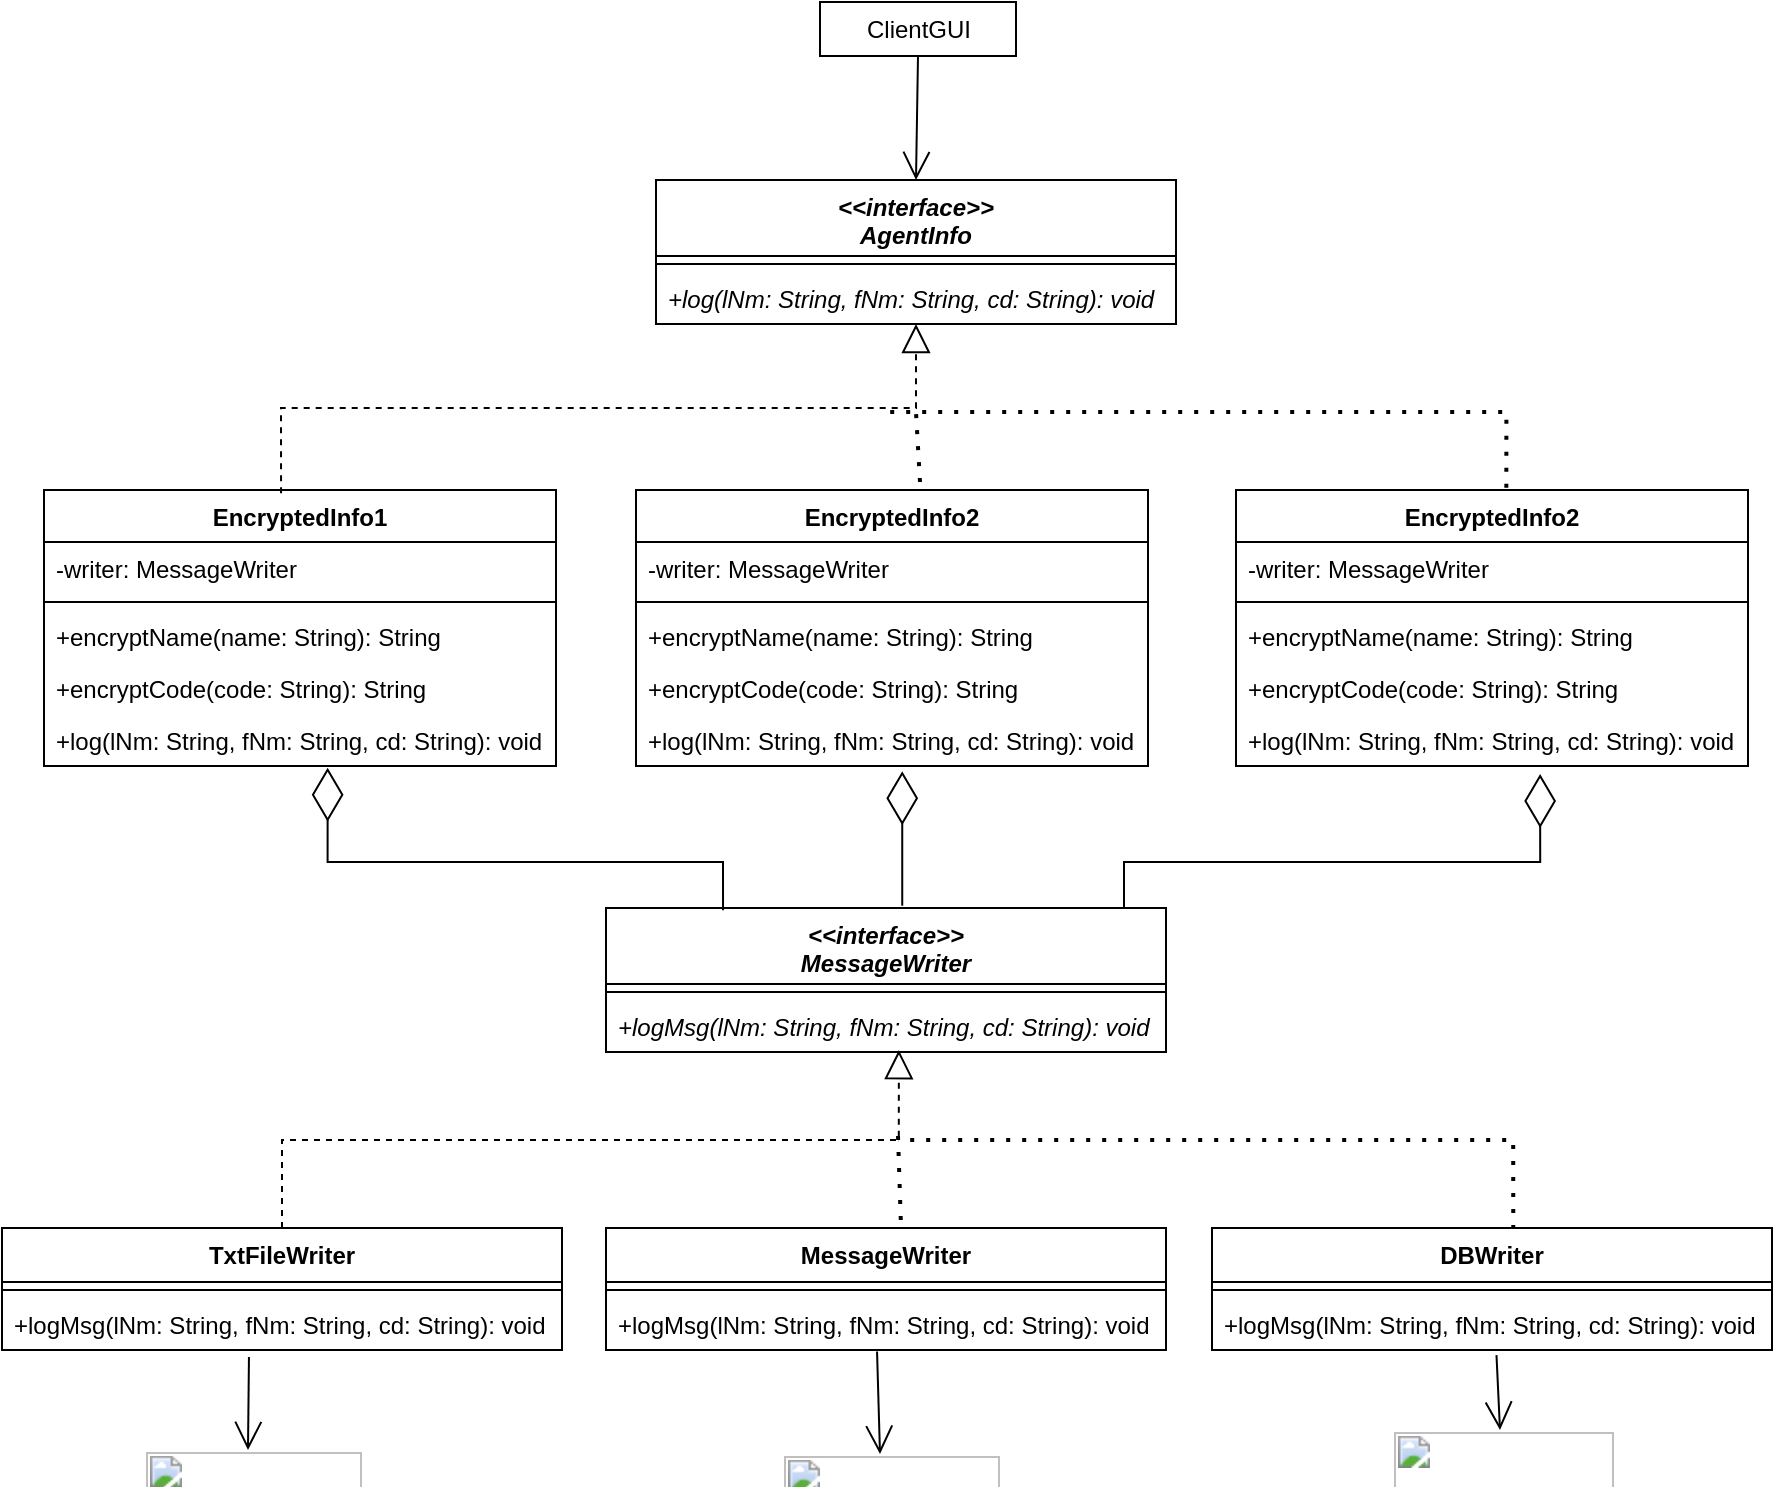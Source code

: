 <mxfile version="20.8.16" type="device"><diagram name="第 1 页" id="Ke1sdG5wKDXlv5aGzq-C"><mxGraphModel dx="1221" dy="823" grid="0" gridSize="10" guides="0" tooltips="1" connect="1" arrows="1" fold="1" page="1" pageScale="1" pageWidth="827" pageHeight="1169" math="0" shadow="0"><root><mxCell id="0"/><mxCell id="1" parent="0"/><mxCell id="4xnxgD5olaLOz2rR2DkE-2" value="&lt;&lt;interface&gt;&gt;&#10;AgentInfo" style="swimlane;fontStyle=3;align=center;verticalAlign=top;childLayout=stackLayout;horizontal=1;startSize=38;horizontalStack=0;resizeParent=1;resizeParentMax=0;resizeLast=0;collapsible=1;marginBottom=0;" vertex="1" parent="1"><mxGeometry x="334" y="252" width="260" height="72" as="geometry"/></mxCell><mxCell id="4xnxgD5olaLOz2rR2DkE-4" value="" style="line;strokeWidth=1;fillColor=none;align=left;verticalAlign=middle;spacingTop=-1;spacingLeft=3;spacingRight=3;rotatable=0;labelPosition=right;points=[];portConstraint=eastwest;strokeColor=inherit;" vertex="1" parent="4xnxgD5olaLOz2rR2DkE-2"><mxGeometry y="38" width="260" height="8" as="geometry"/></mxCell><mxCell id="4xnxgD5olaLOz2rR2DkE-5" value="+log(lNm: String, fNm: String, cd: String): void" style="text;strokeColor=none;fillColor=none;align=left;verticalAlign=top;spacingLeft=4;spacingRight=4;overflow=hidden;rotatable=0;points=[[0,0.5],[1,0.5]];portConstraint=eastwest;fontStyle=2" vertex="1" parent="4xnxgD5olaLOz2rR2DkE-2"><mxGeometry y="46" width="260" height="26" as="geometry"/></mxCell><mxCell id="4xnxgD5olaLOz2rR2DkE-6" value="ClientGUI" style="html=1;" vertex="1" parent="1"><mxGeometry x="416" y="163" width="98" height="27" as="geometry"/></mxCell><mxCell id="4xnxgD5olaLOz2rR2DkE-7" value="EncryptedInfo1" style="swimlane;fontStyle=1;align=center;verticalAlign=top;childLayout=stackLayout;horizontal=1;startSize=26;horizontalStack=0;resizeParent=1;resizeParentMax=0;resizeLast=0;collapsible=1;marginBottom=0;" vertex="1" parent="1"><mxGeometry x="28" y="407" width="256" height="138" as="geometry"/></mxCell><mxCell id="4xnxgD5olaLOz2rR2DkE-8" value="-writer: MessageWriter" style="text;strokeColor=none;fillColor=none;align=left;verticalAlign=top;spacingLeft=4;spacingRight=4;overflow=hidden;rotatable=0;points=[[0,0.5],[1,0.5]];portConstraint=eastwest;" vertex="1" parent="4xnxgD5olaLOz2rR2DkE-7"><mxGeometry y="26" width="256" height="26" as="geometry"/></mxCell><mxCell id="4xnxgD5olaLOz2rR2DkE-9" value="" style="line;strokeWidth=1;fillColor=none;align=left;verticalAlign=middle;spacingTop=-1;spacingLeft=3;spacingRight=3;rotatable=0;labelPosition=right;points=[];portConstraint=eastwest;strokeColor=inherit;" vertex="1" parent="4xnxgD5olaLOz2rR2DkE-7"><mxGeometry y="52" width="256" height="8" as="geometry"/></mxCell><mxCell id="4xnxgD5olaLOz2rR2DkE-10" value="+encryptName(name: String): String" style="text;strokeColor=none;fillColor=none;align=left;verticalAlign=top;spacingLeft=4;spacingRight=4;overflow=hidden;rotatable=0;points=[[0,0.5],[1,0.5]];portConstraint=eastwest;" vertex="1" parent="4xnxgD5olaLOz2rR2DkE-7"><mxGeometry y="60" width="256" height="26" as="geometry"/></mxCell><mxCell id="4xnxgD5olaLOz2rR2DkE-11" value="+encryptCode(code: String): String" style="text;strokeColor=none;fillColor=none;align=left;verticalAlign=top;spacingLeft=4;spacingRight=4;overflow=hidden;rotatable=0;points=[[0,0.5],[1,0.5]];portConstraint=eastwest;" vertex="1" parent="4xnxgD5olaLOz2rR2DkE-7"><mxGeometry y="86" width="256" height="26" as="geometry"/></mxCell><mxCell id="4xnxgD5olaLOz2rR2DkE-12" value="+log(lNm: String, fNm: String, cd: String): void" style="text;strokeColor=none;fillColor=none;align=left;verticalAlign=top;spacingLeft=4;spacingRight=4;overflow=hidden;rotatable=0;points=[[0,0.5],[1,0.5]];portConstraint=eastwest;" vertex="1" parent="4xnxgD5olaLOz2rR2DkE-7"><mxGeometry y="112" width="256" height="26" as="geometry"/></mxCell><mxCell id="4xnxgD5olaLOz2rR2DkE-13" value="EncryptedInfo2" style="swimlane;fontStyle=1;align=center;verticalAlign=top;childLayout=stackLayout;horizontal=1;startSize=26;horizontalStack=0;resizeParent=1;resizeParentMax=0;resizeLast=0;collapsible=1;marginBottom=0;" vertex="1" parent="1"><mxGeometry x="624" y="407" width="256" height="138" as="geometry"/></mxCell><mxCell id="4xnxgD5olaLOz2rR2DkE-14" value="-writer: MessageWriter" style="text;strokeColor=none;fillColor=none;align=left;verticalAlign=top;spacingLeft=4;spacingRight=4;overflow=hidden;rotatable=0;points=[[0,0.5],[1,0.5]];portConstraint=eastwest;" vertex="1" parent="4xnxgD5olaLOz2rR2DkE-13"><mxGeometry y="26" width="256" height="26" as="geometry"/></mxCell><mxCell id="4xnxgD5olaLOz2rR2DkE-15" value="" style="line;strokeWidth=1;fillColor=none;align=left;verticalAlign=middle;spacingTop=-1;spacingLeft=3;spacingRight=3;rotatable=0;labelPosition=right;points=[];portConstraint=eastwest;strokeColor=inherit;" vertex="1" parent="4xnxgD5olaLOz2rR2DkE-13"><mxGeometry y="52" width="256" height="8" as="geometry"/></mxCell><mxCell id="4xnxgD5olaLOz2rR2DkE-16" value="+encryptName(name: String): String" style="text;strokeColor=none;fillColor=none;align=left;verticalAlign=top;spacingLeft=4;spacingRight=4;overflow=hidden;rotatable=0;points=[[0,0.5],[1,0.5]];portConstraint=eastwest;" vertex="1" parent="4xnxgD5olaLOz2rR2DkE-13"><mxGeometry y="60" width="256" height="26" as="geometry"/></mxCell><mxCell id="4xnxgD5olaLOz2rR2DkE-17" value="+encryptCode(code: String): String" style="text;strokeColor=none;fillColor=none;align=left;verticalAlign=top;spacingLeft=4;spacingRight=4;overflow=hidden;rotatable=0;points=[[0,0.5],[1,0.5]];portConstraint=eastwest;" vertex="1" parent="4xnxgD5olaLOz2rR2DkE-13"><mxGeometry y="86" width="256" height="26" as="geometry"/></mxCell><mxCell id="4xnxgD5olaLOz2rR2DkE-18" value="+log(lNm: String, fNm: String, cd: String): void" style="text;strokeColor=none;fillColor=none;align=left;verticalAlign=top;spacingLeft=4;spacingRight=4;overflow=hidden;rotatable=0;points=[[0,0.5],[1,0.5]];portConstraint=eastwest;" vertex="1" parent="4xnxgD5olaLOz2rR2DkE-13"><mxGeometry y="112" width="256" height="26" as="geometry"/></mxCell><mxCell id="4xnxgD5olaLOz2rR2DkE-19" value="EncryptedInfo2" style="swimlane;fontStyle=1;align=center;verticalAlign=top;childLayout=stackLayout;horizontal=1;startSize=26;horizontalStack=0;resizeParent=1;resizeParentMax=0;resizeLast=0;collapsible=1;marginBottom=0;" vertex="1" parent="1"><mxGeometry x="324" y="407" width="256" height="138" as="geometry"/></mxCell><mxCell id="4xnxgD5olaLOz2rR2DkE-20" value="-writer: MessageWriter" style="text;strokeColor=none;fillColor=none;align=left;verticalAlign=top;spacingLeft=4;spacingRight=4;overflow=hidden;rotatable=0;points=[[0,0.5],[1,0.5]];portConstraint=eastwest;" vertex="1" parent="4xnxgD5olaLOz2rR2DkE-19"><mxGeometry y="26" width="256" height="26" as="geometry"/></mxCell><mxCell id="4xnxgD5olaLOz2rR2DkE-21" value="" style="line;strokeWidth=1;fillColor=none;align=left;verticalAlign=middle;spacingTop=-1;spacingLeft=3;spacingRight=3;rotatable=0;labelPosition=right;points=[];portConstraint=eastwest;strokeColor=inherit;" vertex="1" parent="4xnxgD5olaLOz2rR2DkE-19"><mxGeometry y="52" width="256" height="8" as="geometry"/></mxCell><mxCell id="4xnxgD5olaLOz2rR2DkE-22" value="+encryptName(name: String): String" style="text;strokeColor=none;fillColor=none;align=left;verticalAlign=top;spacingLeft=4;spacingRight=4;overflow=hidden;rotatable=0;points=[[0,0.5],[1,0.5]];portConstraint=eastwest;" vertex="1" parent="4xnxgD5olaLOz2rR2DkE-19"><mxGeometry y="60" width="256" height="26" as="geometry"/></mxCell><mxCell id="4xnxgD5olaLOz2rR2DkE-23" value="+encryptCode(code: String): String" style="text;strokeColor=none;fillColor=none;align=left;verticalAlign=top;spacingLeft=4;spacingRight=4;overflow=hidden;rotatable=0;points=[[0,0.5],[1,0.5]];portConstraint=eastwest;" vertex="1" parent="4xnxgD5olaLOz2rR2DkE-19"><mxGeometry y="86" width="256" height="26" as="geometry"/></mxCell><mxCell id="4xnxgD5olaLOz2rR2DkE-24" value="+log(lNm: String, fNm: String, cd: String): void" style="text;strokeColor=none;fillColor=none;align=left;verticalAlign=top;spacingLeft=4;spacingRight=4;overflow=hidden;rotatable=0;points=[[0,0.5],[1,0.5]];portConstraint=eastwest;" vertex="1" parent="4xnxgD5olaLOz2rR2DkE-19"><mxGeometry y="112" width="256" height="26" as="geometry"/></mxCell><mxCell id="4xnxgD5olaLOz2rR2DkE-25" value="&lt;&lt;interface&gt;&gt;&#10;MessageWriter" style="swimlane;fontStyle=3;align=center;verticalAlign=top;childLayout=stackLayout;horizontal=1;startSize=38;horizontalStack=0;resizeParent=1;resizeParentMax=0;resizeLast=0;collapsible=1;marginBottom=0;" vertex="1" parent="1"><mxGeometry x="309" y="616" width="280" height="72" as="geometry"/></mxCell><mxCell id="4xnxgD5olaLOz2rR2DkE-26" value="" style="line;strokeWidth=1;fillColor=none;align=left;verticalAlign=middle;spacingTop=-1;spacingLeft=3;spacingRight=3;rotatable=0;labelPosition=right;points=[];portConstraint=eastwest;strokeColor=inherit;" vertex="1" parent="4xnxgD5olaLOz2rR2DkE-25"><mxGeometry y="38" width="280" height="8" as="geometry"/></mxCell><mxCell id="4xnxgD5olaLOz2rR2DkE-27" value="+logMsg(lNm: String, fNm: String, cd: String): void" style="text;strokeColor=none;fillColor=none;align=left;verticalAlign=top;spacingLeft=4;spacingRight=4;overflow=hidden;rotatable=0;points=[[0,0.5],[1,0.5]];portConstraint=eastwest;fontStyle=2" vertex="1" parent="4xnxgD5olaLOz2rR2DkE-25"><mxGeometry y="46" width="280" height="26" as="geometry"/></mxCell><mxCell id="4xnxgD5olaLOz2rR2DkE-28" value="MessageWriter" style="swimlane;fontStyle=1;align=center;verticalAlign=top;childLayout=stackLayout;horizontal=1;startSize=27;horizontalStack=0;resizeParent=1;resizeParentMax=0;resizeLast=0;collapsible=1;marginBottom=0;" vertex="1" parent="1"><mxGeometry x="309" y="776" width="280" height="61" as="geometry"/></mxCell><mxCell id="4xnxgD5olaLOz2rR2DkE-29" value="" style="line;strokeWidth=1;fillColor=none;align=left;verticalAlign=middle;spacingTop=-1;spacingLeft=3;spacingRight=3;rotatable=0;labelPosition=right;points=[];portConstraint=eastwest;strokeColor=inherit;" vertex="1" parent="4xnxgD5olaLOz2rR2DkE-28"><mxGeometry y="27" width="280" height="8" as="geometry"/></mxCell><mxCell id="4xnxgD5olaLOz2rR2DkE-30" value="+logMsg(lNm: String, fNm: String, cd: String): void" style="text;strokeColor=none;fillColor=none;align=left;verticalAlign=top;spacingLeft=4;spacingRight=4;overflow=hidden;rotatable=0;points=[[0,0.5],[1,0.5]];portConstraint=eastwest;" vertex="1" parent="4xnxgD5olaLOz2rR2DkE-28"><mxGeometry y="35" width="280" height="26" as="geometry"/></mxCell><mxCell id="4xnxgD5olaLOz2rR2DkE-31" value="TxtFileWriter" style="swimlane;fontStyle=1;align=center;verticalAlign=top;childLayout=stackLayout;horizontal=1;startSize=27;horizontalStack=0;resizeParent=1;resizeParentMax=0;resizeLast=0;collapsible=1;marginBottom=0;" vertex="1" parent="1"><mxGeometry x="7" y="776" width="280" height="61" as="geometry"/></mxCell><mxCell id="4xnxgD5olaLOz2rR2DkE-32" value="" style="line;strokeWidth=1;fillColor=none;align=left;verticalAlign=middle;spacingTop=-1;spacingLeft=3;spacingRight=3;rotatable=0;labelPosition=right;points=[];portConstraint=eastwest;strokeColor=inherit;" vertex="1" parent="4xnxgD5olaLOz2rR2DkE-31"><mxGeometry y="27" width="280" height="8" as="geometry"/></mxCell><mxCell id="4xnxgD5olaLOz2rR2DkE-33" value="+logMsg(lNm: String, fNm: String, cd: String): void" style="text;strokeColor=none;fillColor=none;align=left;verticalAlign=top;spacingLeft=4;spacingRight=4;overflow=hidden;rotatable=0;points=[[0,0.5],[1,0.5]];portConstraint=eastwest;" vertex="1" parent="4xnxgD5olaLOz2rR2DkE-31"><mxGeometry y="35" width="280" height="26" as="geometry"/></mxCell><mxCell id="4xnxgD5olaLOz2rR2DkE-37" value="DBWriter" style="swimlane;fontStyle=1;align=center;verticalAlign=top;childLayout=stackLayout;horizontal=1;startSize=27;horizontalStack=0;resizeParent=1;resizeParentMax=0;resizeLast=0;collapsible=1;marginBottom=0;" vertex="1" parent="1"><mxGeometry x="612" y="776" width="280" height="61" as="geometry"/></mxCell><mxCell id="4xnxgD5olaLOz2rR2DkE-38" value="" style="line;strokeWidth=1;fillColor=none;align=left;verticalAlign=middle;spacingTop=-1;spacingLeft=3;spacingRight=3;rotatable=0;labelPosition=right;points=[];portConstraint=eastwest;strokeColor=inherit;" vertex="1" parent="4xnxgD5olaLOz2rR2DkE-37"><mxGeometry y="27" width="280" height="8" as="geometry"/></mxCell><mxCell id="4xnxgD5olaLOz2rR2DkE-39" value="+logMsg(lNm: String, fNm: String, cd: String): void" style="text;strokeColor=none;fillColor=none;align=left;verticalAlign=top;spacingLeft=4;spacingRight=4;overflow=hidden;rotatable=0;points=[[0,0.5],[1,0.5]];portConstraint=eastwest;" vertex="1" parent="4xnxgD5olaLOz2rR2DkE-37"><mxGeometry y="35" width="280" height="26" as="geometry"/></mxCell><mxCell id="4xnxgD5olaLOz2rR2DkE-41" value="&lt;p class=&quot;MsoNormal&quot;&gt;&lt;span style=&quot;position:absolute;z-index:1;margin-left:0.0px;&#10;margin-top:0.0px;width:108.0px;height:33.0px;&quot;&gt;&lt;img src=&quot;file:///C:\Users\a\AppData\Local\Temp\ksohtml23432\wps1.png&quot; height=&quot;33&quot; width=&quot;108&quot;&gt;&lt;/span&gt;&lt;/p&gt;" style="text;whiteSpace=wrap;html=1;" vertex="1" parent="1"><mxGeometry x="77.002" y="869.004" width="28" height="34" as="geometry"/></mxCell><mxCell id="4xnxgD5olaLOz2rR2DkE-42" value="&lt;p class=&quot;MsoNormal&quot;&gt;&lt;span style=&quot;position:absolute;z-index:1;margin-left:0.0px;&#10;margin-top:0.0px;width:108.0px;height:33.0px;&quot;&gt;&lt;img src=&quot;file:///C:\Users\a\AppData\Local\Temp\ksohtml23432\wps2.png&quot; height=&quot;33&quot; width=&quot;108&quot;&gt;&lt;/span&gt;&lt;/p&gt;" style="text;whiteSpace=wrap;html=1;" vertex="1" parent="1"><mxGeometry x="396.0" y="870.997" width="28" height="34" as="geometry"/></mxCell><mxCell id="4xnxgD5olaLOz2rR2DkE-43" value="&lt;p class=&quot;MsoNormal&quot;&gt;&lt;span style=&quot;position:absolute;z-index:1;margin-left:0.0px;&#10;margin-top:0.0px;width:110.0px;height:44.0px;&quot;&gt;&lt;img src=&quot;file:///C:\Users\a\AppData\Local\Temp\ksohtml23432\wps3.png&quot; height=&quot;44&quot; width=&quot;110&quot;&gt;&lt;/span&gt;&lt;/p&gt;" style="text;whiteSpace=wrap;html=1;" vertex="1" parent="1"><mxGeometry x="700.999" y="859.002" width="28" height="34" as="geometry"/></mxCell><mxCell id="4xnxgD5olaLOz2rR2DkE-44" value="" style="endArrow=open;endFill=1;endSize=12;html=1;rounded=0;exitX=0.441;exitY=1.135;exitDx=0;exitDy=0;exitPerimeter=0;" edge="1" parent="1" source="4xnxgD5olaLOz2rR2DkE-33"><mxGeometry width="160" relative="1" as="geometry"><mxPoint x="339" y="743" as="sourcePoint"/><mxPoint x="130" y="887" as="targetPoint"/></mxGeometry></mxCell><mxCell id="4xnxgD5olaLOz2rR2DkE-47" value="" style="endArrow=open;endFill=1;endSize=12;html=1;rounded=0;exitX=0.484;exitY=1.029;exitDx=0;exitDy=0;exitPerimeter=0;" edge="1" parent="1" source="4xnxgD5olaLOz2rR2DkE-30"><mxGeometry width="160" relative="1" as="geometry"><mxPoint x="339" y="743" as="sourcePoint"/><mxPoint x="446" y="889" as="targetPoint"/></mxGeometry></mxCell><mxCell id="4xnxgD5olaLOz2rR2DkE-48" value="" style="endArrow=open;endFill=1;endSize=12;html=1;rounded=0;exitX=0.508;exitY=1.099;exitDx=0;exitDy=0;exitPerimeter=0;" edge="1" parent="1" source="4xnxgD5olaLOz2rR2DkE-39"><mxGeometry width="160" relative="1" as="geometry"><mxPoint x="339" y="743" as="sourcePoint"/><mxPoint x="756" y="877" as="targetPoint"/></mxGeometry></mxCell><mxCell id="4xnxgD5olaLOz2rR2DkE-49" value="" style="endArrow=block;dashed=1;endFill=0;endSize=12;html=1;rounded=0;entryX=0.523;entryY=0.964;entryDx=0;entryDy=0;entryPerimeter=0;exitX=0.5;exitY=0;exitDx=0;exitDy=0;edgeStyle=orthogonalEdgeStyle;" edge="1" parent="1" source="4xnxgD5olaLOz2rR2DkE-31" target="4xnxgD5olaLOz2rR2DkE-27"><mxGeometry width="160" relative="1" as="geometry"><mxPoint x="301" y="626" as="sourcePoint"/><mxPoint x="461" y="626" as="targetPoint"/></mxGeometry></mxCell><mxCell id="4xnxgD5olaLOz2rR2DkE-50" value="" style="endArrow=none;dashed=1;html=1;dashPattern=1 3;strokeWidth=2;rounded=0;entryX=0.527;entryY=0.017;entryDx=0;entryDy=0;entryPerimeter=0;" edge="1" parent="1" target="4xnxgD5olaLOz2rR2DkE-28"><mxGeometry width="50" height="50" relative="1" as="geometry"><mxPoint x="455" y="730" as="sourcePoint"/><mxPoint x="406" y="601" as="targetPoint"/></mxGeometry></mxCell><mxCell id="4xnxgD5olaLOz2rR2DkE-51" value="" style="endArrow=none;dashed=1;html=1;dashPattern=1 3;strokeWidth=2;rounded=0;exitX=0.538;exitY=0.008;exitDx=0;exitDy=0;exitPerimeter=0;edgeStyle=orthogonalEdgeStyle;" edge="1" parent="1" source="4xnxgD5olaLOz2rR2DkE-37"><mxGeometry width="50" height="50" relative="1" as="geometry"><mxPoint x="356" y="651" as="sourcePoint"/><mxPoint x="455" y="732" as="targetPoint"/><Array as="points"><mxPoint x="763" y="732"/></Array></mxGeometry></mxCell><mxCell id="4xnxgD5olaLOz2rR2DkE-52" value="" style="endArrow=block;dashed=1;endFill=0;endSize=12;html=1;rounded=0;entryX=0.5;entryY=1;entryDx=0;entryDy=0;exitX=0.463;exitY=0.012;exitDx=0;exitDy=0;exitPerimeter=0;edgeStyle=orthogonalEdgeStyle;" edge="1" parent="1" source="4xnxgD5olaLOz2rR2DkE-7" target="4xnxgD5olaLOz2rR2DkE-2"><mxGeometry width="160" relative="1" as="geometry"><mxPoint x="301" y="460" as="sourcePoint"/><mxPoint x="461" y="460" as="targetPoint"/><Array as="points"><mxPoint x="147" y="366"/><mxPoint x="464" y="366"/></Array></mxGeometry></mxCell><mxCell id="4xnxgD5olaLOz2rR2DkE-53" value="" style="endArrow=none;dashed=1;html=1;dashPattern=1 3;strokeWidth=2;rounded=0;" edge="1" parent="1"><mxGeometry width="50" height="50" relative="1" as="geometry"><mxPoint x="466" y="403" as="sourcePoint"/><mxPoint x="464" y="368" as="targetPoint"/></mxGeometry></mxCell><mxCell id="4xnxgD5olaLOz2rR2DkE-54" value="" style="endArrow=none;dashed=1;html=1;dashPattern=1 3;strokeWidth=2;rounded=0;exitX=0.528;exitY=-0.008;exitDx=0;exitDy=0;exitPerimeter=0;edgeStyle=orthogonalEdgeStyle;" edge="1" parent="1" source="4xnxgD5olaLOz2rR2DkE-13"><mxGeometry width="50" height="50" relative="1" as="geometry"><mxPoint x="356" y="485" as="sourcePoint"/><mxPoint x="448" y="368" as="targetPoint"/><Array as="points"><mxPoint x="759" y="368"/></Array></mxGeometry></mxCell><mxCell id="4xnxgD5olaLOz2rR2DkE-56" value="" style="endArrow=open;endFill=1;endSize=12;html=1;rounded=0;exitX=0.5;exitY=1;exitDx=0;exitDy=0;entryX=0.5;entryY=0;entryDx=0;entryDy=0;" edge="1" parent="1" source="4xnxgD5olaLOz2rR2DkE-6" target="4xnxgD5olaLOz2rR2DkE-2"><mxGeometry width="160" relative="1" as="geometry"><mxPoint x="301" y="376" as="sourcePoint"/><mxPoint x="461" y="376" as="targetPoint"/></mxGeometry></mxCell><mxCell id="4xnxgD5olaLOz2rR2DkE-57" value="" style="endArrow=diamondThin;endFill=0;endSize=24;html=1;rounded=0;entryX=0.554;entryY=1.036;entryDx=0;entryDy=0;entryPerimeter=0;exitX=0.209;exitY=0.015;exitDx=0;exitDy=0;exitPerimeter=0;edgeStyle=orthogonalEdgeStyle;" edge="1" parent="1" source="4xnxgD5olaLOz2rR2DkE-25" target="4xnxgD5olaLOz2rR2DkE-12"><mxGeometry width="160" relative="1" as="geometry"><mxPoint x="301" y="626" as="sourcePoint"/><mxPoint x="461" y="626" as="targetPoint"/><Array as="points"><mxPoint x="368" y="593"/><mxPoint x="170" y="593"/></Array></mxGeometry></mxCell><mxCell id="4xnxgD5olaLOz2rR2DkE-59" value="" style="endArrow=diamondThin;endFill=0;endSize=24;html=1;rounded=0;entryX=0.52;entryY=1.1;entryDx=0;entryDy=0;entryPerimeter=0;exitX=0.529;exitY=-0.016;exitDx=0;exitDy=0;exitPerimeter=0;" edge="1" parent="1" source="4xnxgD5olaLOz2rR2DkE-25" target="4xnxgD5olaLOz2rR2DkE-24"><mxGeometry width="160" relative="1" as="geometry"><mxPoint x="301" y="626" as="sourcePoint"/><mxPoint x="461" y="626" as="targetPoint"/></mxGeometry></mxCell><mxCell id="4xnxgD5olaLOz2rR2DkE-60" value="" style="endArrow=diamondThin;endFill=0;endSize=24;html=1;rounded=0;entryX=0.594;entryY=1.154;entryDx=0;entryDy=0;entryPerimeter=0;exitX=0.925;exitY=0;exitDx=0;exitDy=0;exitPerimeter=0;edgeStyle=orthogonalEdgeStyle;" edge="1" parent="1" source="4xnxgD5olaLOz2rR2DkE-25" target="4xnxgD5olaLOz2rR2DkE-18"><mxGeometry width="160" relative="1" as="geometry"><mxPoint x="301" y="626" as="sourcePoint"/><mxPoint x="461" y="626" as="targetPoint"/><Array as="points"><mxPoint x="568" y="593"/><mxPoint x="776" y="593"/></Array></mxGeometry></mxCell></root></mxGraphModel></diagram></mxfile>